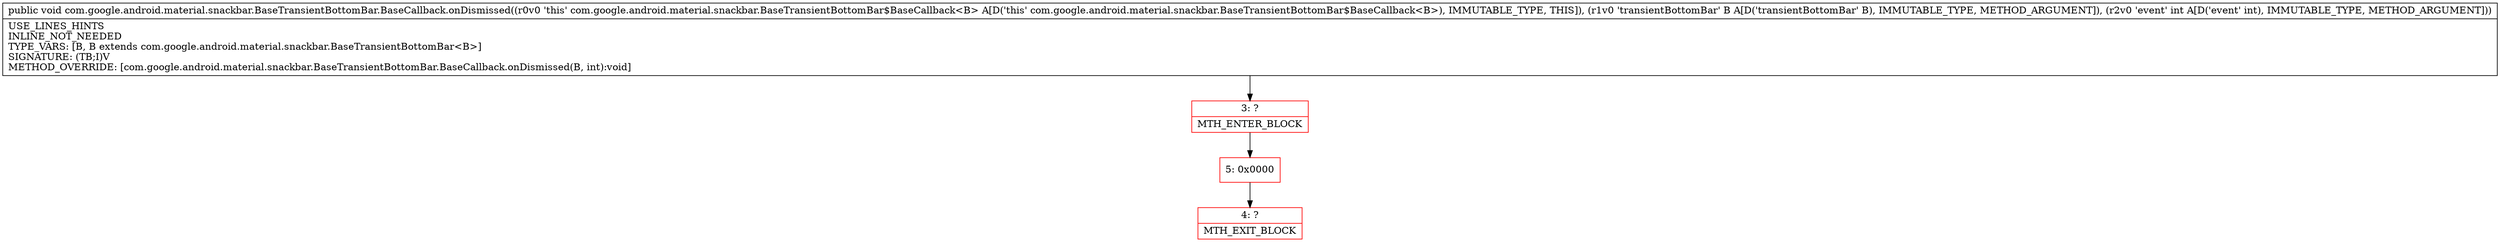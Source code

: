 digraph "CFG forcom.google.android.material.snackbar.BaseTransientBottomBar.BaseCallback.onDismissed(Ljava\/lang\/Object;I)V" {
subgraph cluster_Region_1632861045 {
label = "R(0)";
node [shape=record,color=blue];
}
Node_3 [shape=record,color=red,label="{3\:\ ?|MTH_ENTER_BLOCK\l}"];
Node_5 [shape=record,color=red,label="{5\:\ 0x0000}"];
Node_4 [shape=record,color=red,label="{4\:\ ?|MTH_EXIT_BLOCK\l}"];
MethodNode[shape=record,label="{public void com.google.android.material.snackbar.BaseTransientBottomBar.BaseCallback.onDismissed((r0v0 'this' com.google.android.material.snackbar.BaseTransientBottomBar$BaseCallback\<B\> A[D('this' com.google.android.material.snackbar.BaseTransientBottomBar$BaseCallback\<B\>), IMMUTABLE_TYPE, THIS]), (r1v0 'transientBottomBar' B A[D('transientBottomBar' B), IMMUTABLE_TYPE, METHOD_ARGUMENT]), (r2v0 'event' int A[D('event' int), IMMUTABLE_TYPE, METHOD_ARGUMENT]))  | USE_LINES_HINTS\lINLINE_NOT_NEEDED\lTYPE_VARS: [B, B extends com.google.android.material.snackbar.BaseTransientBottomBar\<B\>]\lSIGNATURE: (TB;I)V\lMETHOD_OVERRIDE: [com.google.android.material.snackbar.BaseTransientBottomBar.BaseCallback.onDismissed(B, int):void]\l}"];
MethodNode -> Node_3;Node_3 -> Node_5;
Node_5 -> Node_4;
}

